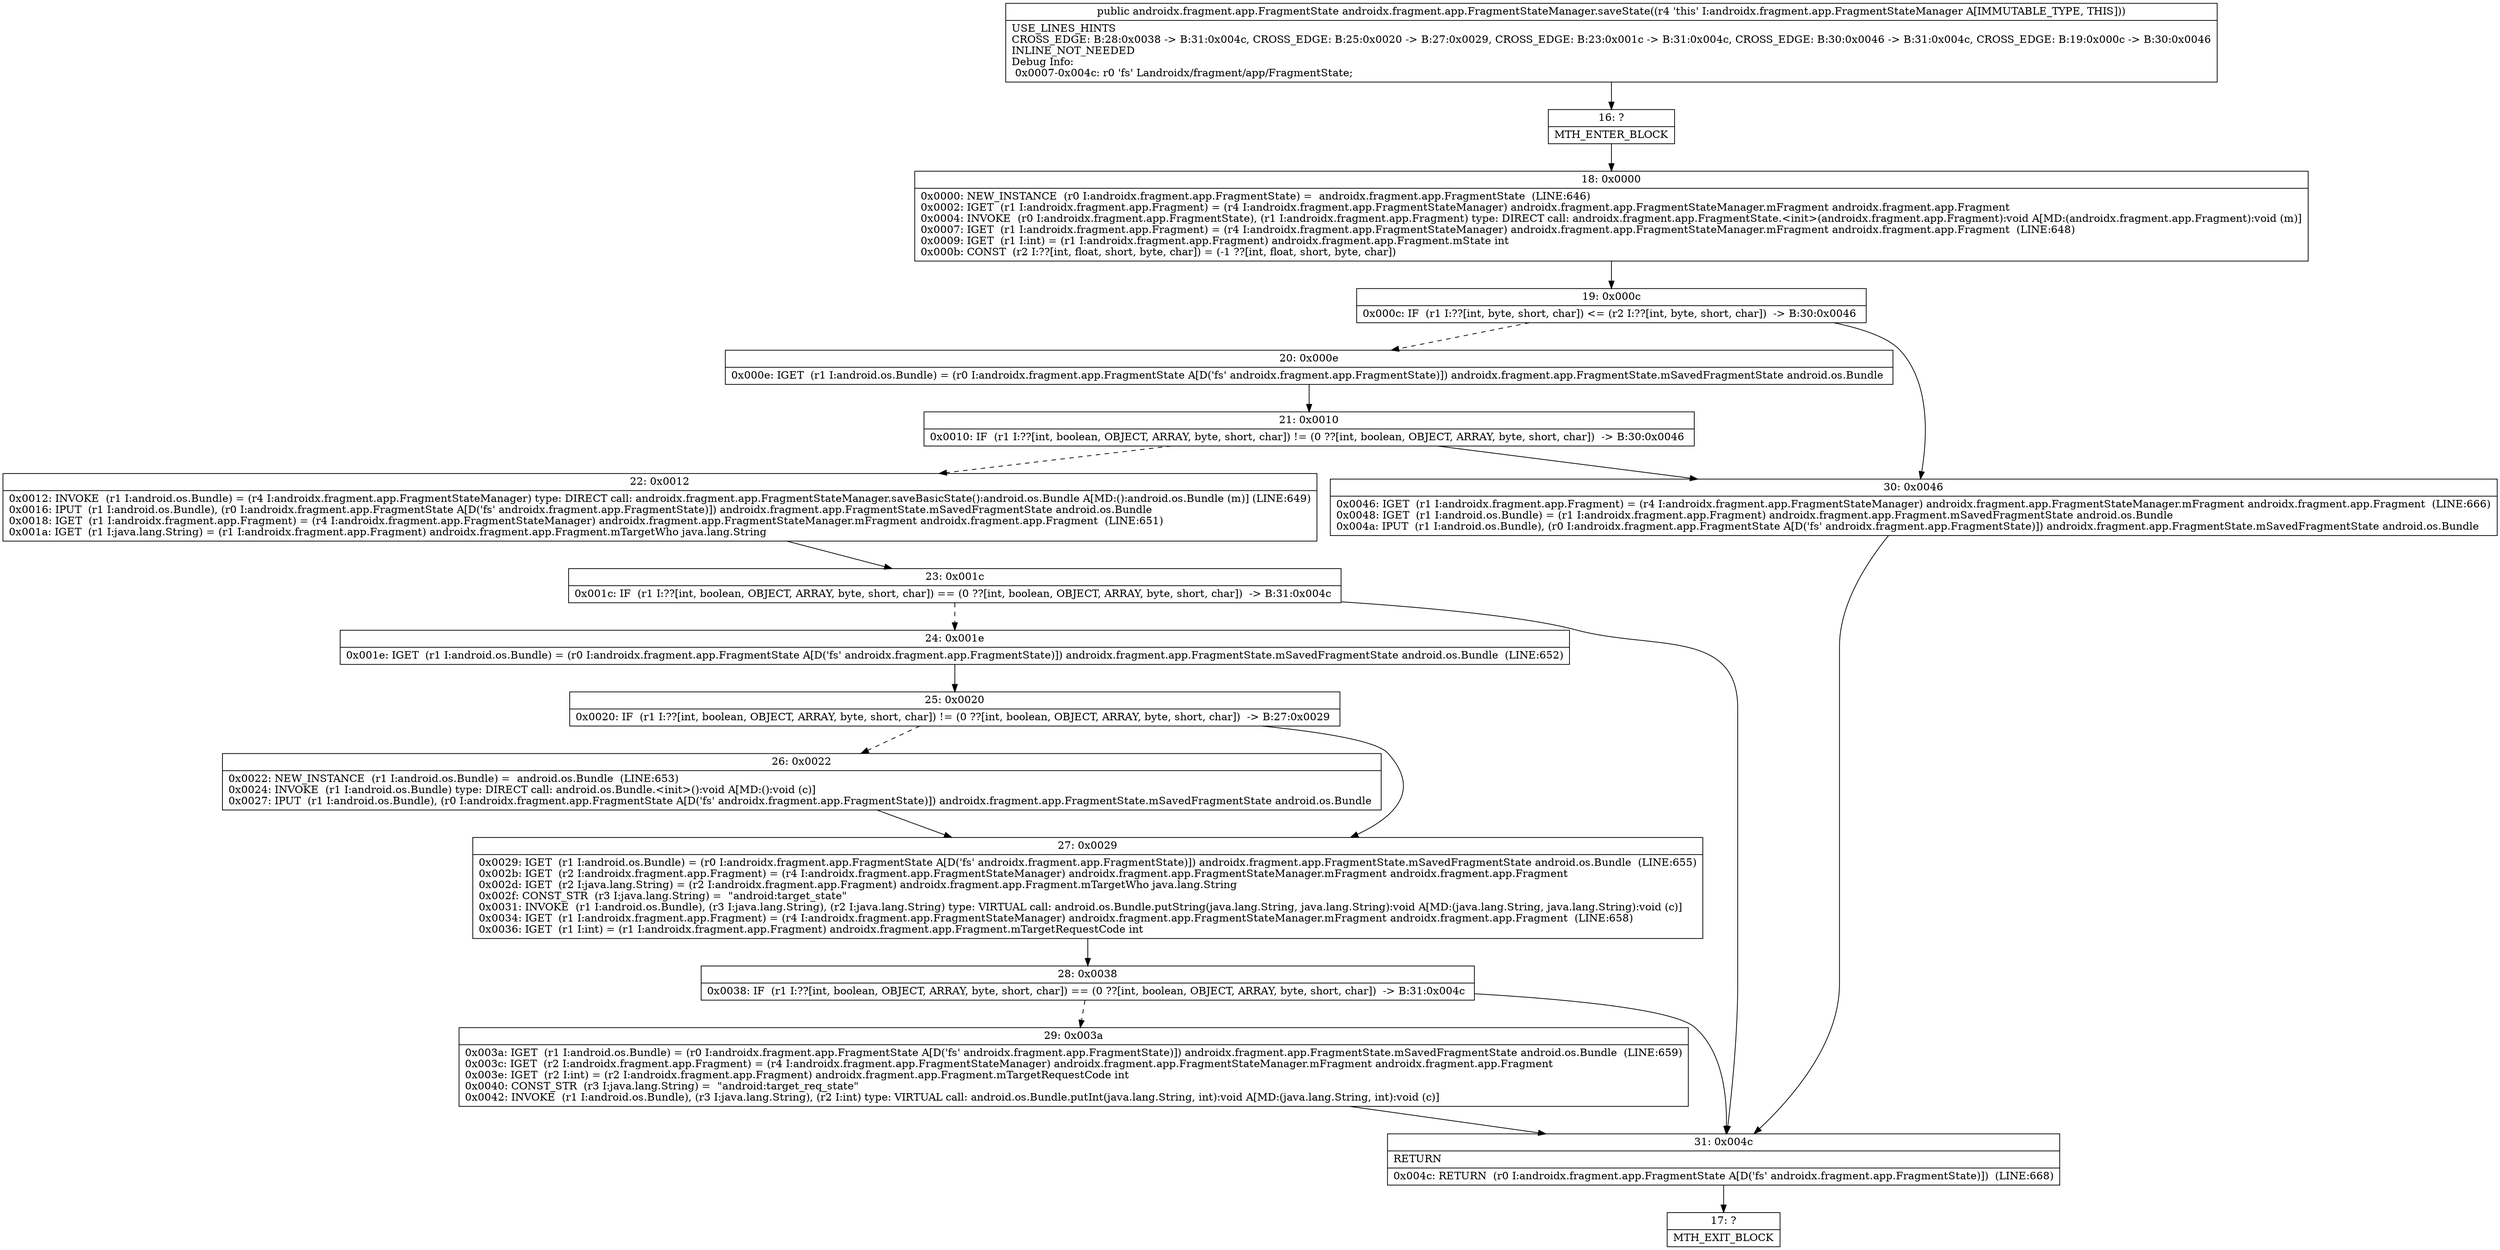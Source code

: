 digraph "CFG forandroidx.fragment.app.FragmentStateManager.saveState()Landroidx\/fragment\/app\/FragmentState;" {
Node_16 [shape=record,label="{16\:\ ?|MTH_ENTER_BLOCK\l}"];
Node_18 [shape=record,label="{18\:\ 0x0000|0x0000: NEW_INSTANCE  (r0 I:androidx.fragment.app.FragmentState) =  androidx.fragment.app.FragmentState  (LINE:646)\l0x0002: IGET  (r1 I:androidx.fragment.app.Fragment) = (r4 I:androidx.fragment.app.FragmentStateManager) androidx.fragment.app.FragmentStateManager.mFragment androidx.fragment.app.Fragment \l0x0004: INVOKE  (r0 I:androidx.fragment.app.FragmentState), (r1 I:androidx.fragment.app.Fragment) type: DIRECT call: androidx.fragment.app.FragmentState.\<init\>(androidx.fragment.app.Fragment):void A[MD:(androidx.fragment.app.Fragment):void (m)]\l0x0007: IGET  (r1 I:androidx.fragment.app.Fragment) = (r4 I:androidx.fragment.app.FragmentStateManager) androidx.fragment.app.FragmentStateManager.mFragment androidx.fragment.app.Fragment  (LINE:648)\l0x0009: IGET  (r1 I:int) = (r1 I:androidx.fragment.app.Fragment) androidx.fragment.app.Fragment.mState int \l0x000b: CONST  (r2 I:??[int, float, short, byte, char]) = (\-1 ??[int, float, short, byte, char]) \l}"];
Node_19 [shape=record,label="{19\:\ 0x000c|0x000c: IF  (r1 I:??[int, byte, short, char]) \<= (r2 I:??[int, byte, short, char])  \-\> B:30:0x0046 \l}"];
Node_20 [shape=record,label="{20\:\ 0x000e|0x000e: IGET  (r1 I:android.os.Bundle) = (r0 I:androidx.fragment.app.FragmentState A[D('fs' androidx.fragment.app.FragmentState)]) androidx.fragment.app.FragmentState.mSavedFragmentState android.os.Bundle \l}"];
Node_21 [shape=record,label="{21\:\ 0x0010|0x0010: IF  (r1 I:??[int, boolean, OBJECT, ARRAY, byte, short, char]) != (0 ??[int, boolean, OBJECT, ARRAY, byte, short, char])  \-\> B:30:0x0046 \l}"];
Node_22 [shape=record,label="{22\:\ 0x0012|0x0012: INVOKE  (r1 I:android.os.Bundle) = (r4 I:androidx.fragment.app.FragmentStateManager) type: DIRECT call: androidx.fragment.app.FragmentStateManager.saveBasicState():android.os.Bundle A[MD:():android.os.Bundle (m)] (LINE:649)\l0x0016: IPUT  (r1 I:android.os.Bundle), (r0 I:androidx.fragment.app.FragmentState A[D('fs' androidx.fragment.app.FragmentState)]) androidx.fragment.app.FragmentState.mSavedFragmentState android.os.Bundle \l0x0018: IGET  (r1 I:androidx.fragment.app.Fragment) = (r4 I:androidx.fragment.app.FragmentStateManager) androidx.fragment.app.FragmentStateManager.mFragment androidx.fragment.app.Fragment  (LINE:651)\l0x001a: IGET  (r1 I:java.lang.String) = (r1 I:androidx.fragment.app.Fragment) androidx.fragment.app.Fragment.mTargetWho java.lang.String \l}"];
Node_23 [shape=record,label="{23\:\ 0x001c|0x001c: IF  (r1 I:??[int, boolean, OBJECT, ARRAY, byte, short, char]) == (0 ??[int, boolean, OBJECT, ARRAY, byte, short, char])  \-\> B:31:0x004c \l}"];
Node_24 [shape=record,label="{24\:\ 0x001e|0x001e: IGET  (r1 I:android.os.Bundle) = (r0 I:androidx.fragment.app.FragmentState A[D('fs' androidx.fragment.app.FragmentState)]) androidx.fragment.app.FragmentState.mSavedFragmentState android.os.Bundle  (LINE:652)\l}"];
Node_25 [shape=record,label="{25\:\ 0x0020|0x0020: IF  (r1 I:??[int, boolean, OBJECT, ARRAY, byte, short, char]) != (0 ??[int, boolean, OBJECT, ARRAY, byte, short, char])  \-\> B:27:0x0029 \l}"];
Node_26 [shape=record,label="{26\:\ 0x0022|0x0022: NEW_INSTANCE  (r1 I:android.os.Bundle) =  android.os.Bundle  (LINE:653)\l0x0024: INVOKE  (r1 I:android.os.Bundle) type: DIRECT call: android.os.Bundle.\<init\>():void A[MD:():void (c)]\l0x0027: IPUT  (r1 I:android.os.Bundle), (r0 I:androidx.fragment.app.FragmentState A[D('fs' androidx.fragment.app.FragmentState)]) androidx.fragment.app.FragmentState.mSavedFragmentState android.os.Bundle \l}"];
Node_27 [shape=record,label="{27\:\ 0x0029|0x0029: IGET  (r1 I:android.os.Bundle) = (r0 I:androidx.fragment.app.FragmentState A[D('fs' androidx.fragment.app.FragmentState)]) androidx.fragment.app.FragmentState.mSavedFragmentState android.os.Bundle  (LINE:655)\l0x002b: IGET  (r2 I:androidx.fragment.app.Fragment) = (r4 I:androidx.fragment.app.FragmentStateManager) androidx.fragment.app.FragmentStateManager.mFragment androidx.fragment.app.Fragment \l0x002d: IGET  (r2 I:java.lang.String) = (r2 I:androidx.fragment.app.Fragment) androidx.fragment.app.Fragment.mTargetWho java.lang.String \l0x002f: CONST_STR  (r3 I:java.lang.String) =  \"android:target_state\" \l0x0031: INVOKE  (r1 I:android.os.Bundle), (r3 I:java.lang.String), (r2 I:java.lang.String) type: VIRTUAL call: android.os.Bundle.putString(java.lang.String, java.lang.String):void A[MD:(java.lang.String, java.lang.String):void (c)]\l0x0034: IGET  (r1 I:androidx.fragment.app.Fragment) = (r4 I:androidx.fragment.app.FragmentStateManager) androidx.fragment.app.FragmentStateManager.mFragment androidx.fragment.app.Fragment  (LINE:658)\l0x0036: IGET  (r1 I:int) = (r1 I:androidx.fragment.app.Fragment) androidx.fragment.app.Fragment.mTargetRequestCode int \l}"];
Node_28 [shape=record,label="{28\:\ 0x0038|0x0038: IF  (r1 I:??[int, boolean, OBJECT, ARRAY, byte, short, char]) == (0 ??[int, boolean, OBJECT, ARRAY, byte, short, char])  \-\> B:31:0x004c \l}"];
Node_29 [shape=record,label="{29\:\ 0x003a|0x003a: IGET  (r1 I:android.os.Bundle) = (r0 I:androidx.fragment.app.FragmentState A[D('fs' androidx.fragment.app.FragmentState)]) androidx.fragment.app.FragmentState.mSavedFragmentState android.os.Bundle  (LINE:659)\l0x003c: IGET  (r2 I:androidx.fragment.app.Fragment) = (r4 I:androidx.fragment.app.FragmentStateManager) androidx.fragment.app.FragmentStateManager.mFragment androidx.fragment.app.Fragment \l0x003e: IGET  (r2 I:int) = (r2 I:androidx.fragment.app.Fragment) androidx.fragment.app.Fragment.mTargetRequestCode int \l0x0040: CONST_STR  (r3 I:java.lang.String) =  \"android:target_req_state\" \l0x0042: INVOKE  (r1 I:android.os.Bundle), (r3 I:java.lang.String), (r2 I:int) type: VIRTUAL call: android.os.Bundle.putInt(java.lang.String, int):void A[MD:(java.lang.String, int):void (c)]\l}"];
Node_31 [shape=record,label="{31\:\ 0x004c|RETURN\l|0x004c: RETURN  (r0 I:androidx.fragment.app.FragmentState A[D('fs' androidx.fragment.app.FragmentState)])  (LINE:668)\l}"];
Node_17 [shape=record,label="{17\:\ ?|MTH_EXIT_BLOCK\l}"];
Node_30 [shape=record,label="{30\:\ 0x0046|0x0046: IGET  (r1 I:androidx.fragment.app.Fragment) = (r4 I:androidx.fragment.app.FragmentStateManager) androidx.fragment.app.FragmentStateManager.mFragment androidx.fragment.app.Fragment  (LINE:666)\l0x0048: IGET  (r1 I:android.os.Bundle) = (r1 I:androidx.fragment.app.Fragment) androidx.fragment.app.Fragment.mSavedFragmentState android.os.Bundle \l0x004a: IPUT  (r1 I:android.os.Bundle), (r0 I:androidx.fragment.app.FragmentState A[D('fs' androidx.fragment.app.FragmentState)]) androidx.fragment.app.FragmentState.mSavedFragmentState android.os.Bundle \l}"];
MethodNode[shape=record,label="{public androidx.fragment.app.FragmentState androidx.fragment.app.FragmentStateManager.saveState((r4 'this' I:androidx.fragment.app.FragmentStateManager A[IMMUTABLE_TYPE, THIS]))  | USE_LINES_HINTS\lCROSS_EDGE: B:28:0x0038 \-\> B:31:0x004c, CROSS_EDGE: B:25:0x0020 \-\> B:27:0x0029, CROSS_EDGE: B:23:0x001c \-\> B:31:0x004c, CROSS_EDGE: B:30:0x0046 \-\> B:31:0x004c, CROSS_EDGE: B:19:0x000c \-\> B:30:0x0046\lINLINE_NOT_NEEDED\lDebug Info:\l  0x0007\-0x004c: r0 'fs' Landroidx\/fragment\/app\/FragmentState;\l}"];
MethodNode -> Node_16;Node_16 -> Node_18;
Node_18 -> Node_19;
Node_19 -> Node_20[style=dashed];
Node_19 -> Node_30;
Node_20 -> Node_21;
Node_21 -> Node_22[style=dashed];
Node_21 -> Node_30;
Node_22 -> Node_23;
Node_23 -> Node_24[style=dashed];
Node_23 -> Node_31;
Node_24 -> Node_25;
Node_25 -> Node_26[style=dashed];
Node_25 -> Node_27;
Node_26 -> Node_27;
Node_27 -> Node_28;
Node_28 -> Node_29[style=dashed];
Node_28 -> Node_31;
Node_29 -> Node_31;
Node_31 -> Node_17;
Node_30 -> Node_31;
}

